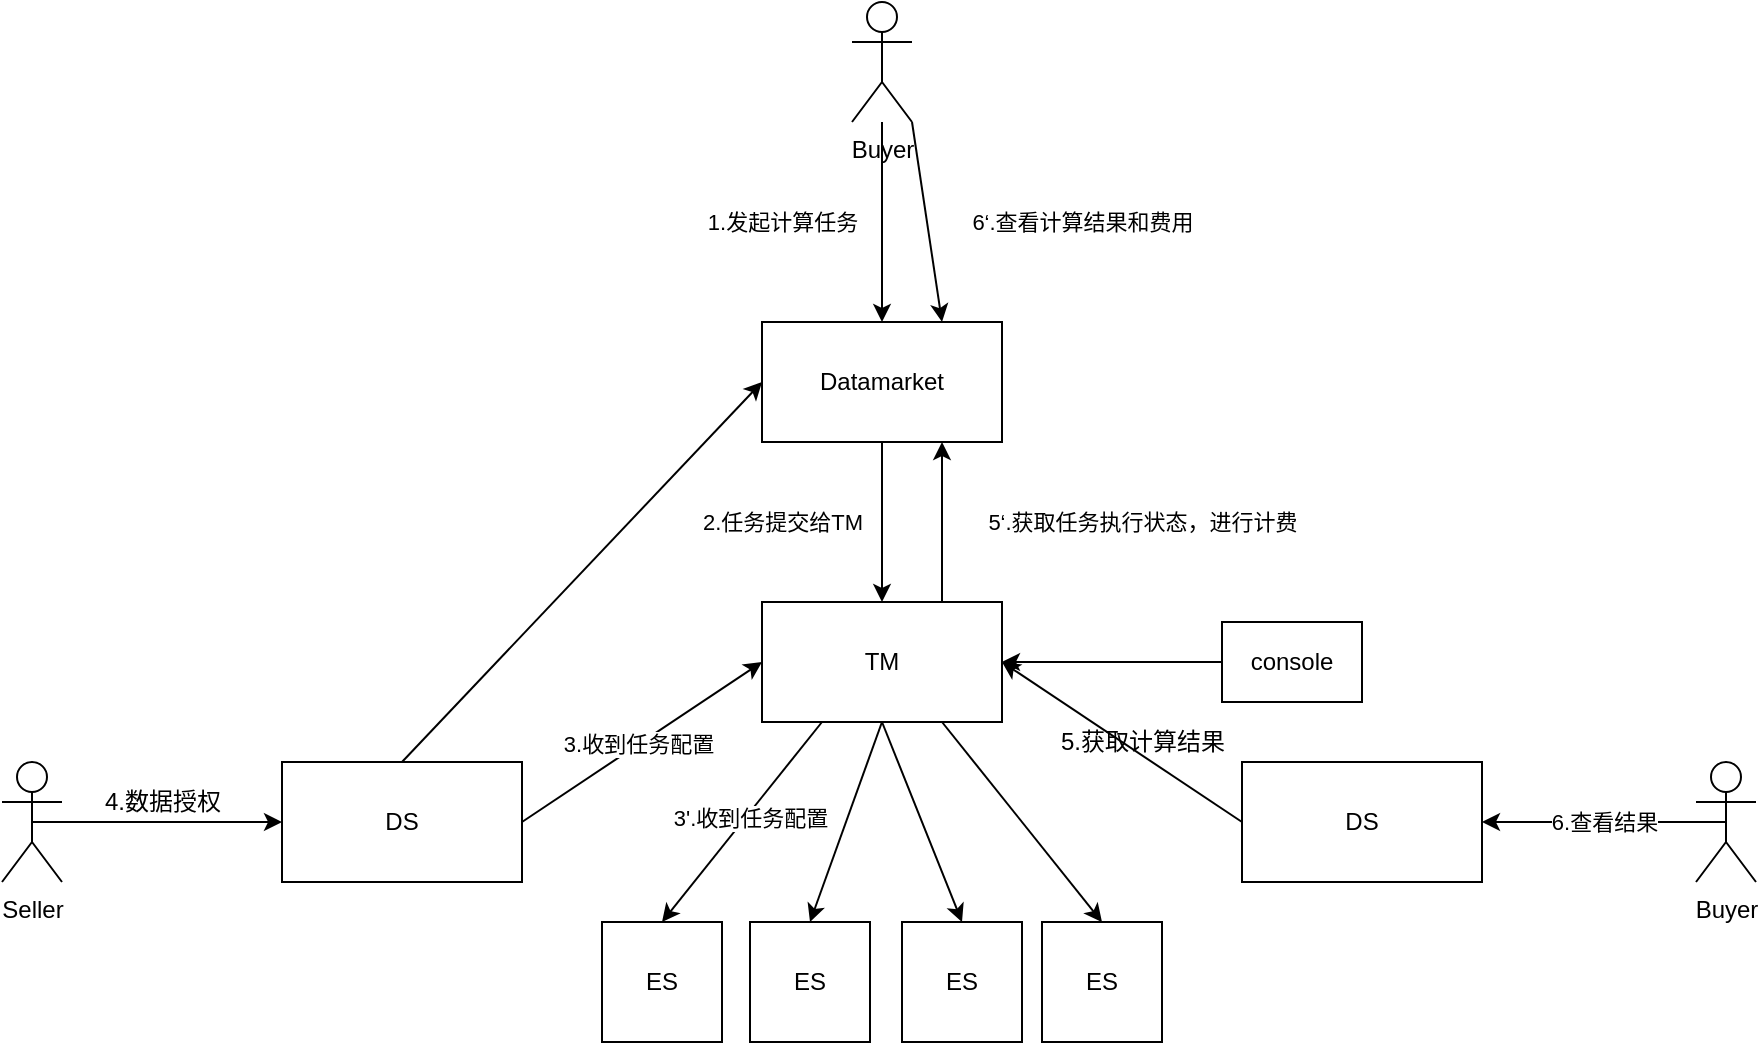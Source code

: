 <mxfile version="12.9.11" type="github">
  <diagram id="OBpz-HxGuRN2mtiWmTwj" name="Page-1">
    <mxGraphModel dx="2013" dy="1884" grid="1" gridSize="10" guides="1" tooltips="1" connect="1" arrows="1" fold="1" page="1" pageScale="1" pageWidth="827" pageHeight="1169" math="0" shadow="0">
      <root>
        <mxCell id="0" />
        <mxCell id="1" parent="0" />
        <mxCell id="ubIFbfM6RXI0TAhfLppu-1" value="DS" style="rounded=0;whiteSpace=wrap;html=1;" parent="1" vertex="1">
          <mxGeometry x="120" y="320" width="120" height="60" as="geometry" />
        </mxCell>
        <mxCell id="ubIFbfM6RXI0TAhfLppu-2" value="TM" style="rounded=0;whiteSpace=wrap;html=1;" parent="1" vertex="1">
          <mxGeometry x="360" y="240" width="120" height="60" as="geometry" />
        </mxCell>
        <mxCell id="ubIFbfM6RXI0TAhfLppu-3" value="ES" style="rounded=0;whiteSpace=wrap;html=1;" parent="1" vertex="1">
          <mxGeometry x="280" y="400" width="60" height="60" as="geometry" />
        </mxCell>
        <mxCell id="ubIFbfM6RXI0TAhfLppu-4" value="ES" style="rounded=0;whiteSpace=wrap;html=1;" parent="1" vertex="1">
          <mxGeometry x="500" y="400" width="60" height="60" as="geometry" />
        </mxCell>
        <mxCell id="ubIFbfM6RXI0TAhfLppu-5" value="ES" style="rounded=0;whiteSpace=wrap;html=1;" parent="1" vertex="1">
          <mxGeometry x="354" y="400" width="60" height="60" as="geometry" />
        </mxCell>
        <mxCell id="ubIFbfM6RXI0TAhfLppu-6" value="ES" style="rounded=0;whiteSpace=wrap;html=1;" parent="1" vertex="1">
          <mxGeometry x="430" y="400" width="60" height="60" as="geometry" />
        </mxCell>
        <mxCell id="ubIFbfM6RXI0TAhfLppu-7" value="DS" style="rounded=0;whiteSpace=wrap;html=1;" parent="1" vertex="1">
          <mxGeometry x="600" y="320" width="120" height="60" as="geometry" />
        </mxCell>
        <mxCell id="ubIFbfM6RXI0TAhfLppu-8" value="console" style="rounded=0;whiteSpace=wrap;html=1;" parent="1" vertex="1">
          <mxGeometry x="590" y="250" width="70" height="40" as="geometry" />
        </mxCell>
        <mxCell id="ubIFbfM6RXI0TAhfLppu-9" value="Datamarket" style="rounded=0;whiteSpace=wrap;html=1;" parent="1" vertex="1">
          <mxGeometry x="360" y="100" width="120" height="60" as="geometry" />
        </mxCell>
        <mxCell id="ubIFbfM6RXI0TAhfLppu-10" value="" style="endArrow=classic;html=1;exitX=0.5;exitY=0;exitDx=0;exitDy=0;entryX=0;entryY=0.5;entryDx=0;entryDy=0;" parent="1" source="ubIFbfM6RXI0TAhfLppu-1" target="ubIFbfM6RXI0TAhfLppu-9" edge="1">
          <mxGeometry width="50" height="50" relative="1" as="geometry">
            <mxPoint x="360" y="310" as="sourcePoint" />
            <mxPoint x="410" y="260" as="targetPoint" />
          </mxGeometry>
        </mxCell>
        <mxCell id="ubIFbfM6RXI0TAhfLppu-11" value="Seller" style="shape=umlActor;verticalLabelPosition=bottom;labelBackgroundColor=#ffffff;verticalAlign=top;html=1;outlineConnect=0;" parent="1" vertex="1">
          <mxGeometry x="-20" y="320" width="30" height="60" as="geometry" />
        </mxCell>
        <mxCell id="ubIFbfM6RXI0TAhfLppu-12" value="" style="endArrow=classic;html=1;exitX=0.5;exitY=0.5;exitDx=0;exitDy=0;exitPerimeter=0;entryX=0;entryY=0.5;entryDx=0;entryDy=0;" parent="1" source="ubIFbfM6RXI0TAhfLppu-11" target="ubIFbfM6RXI0TAhfLppu-1" edge="1">
          <mxGeometry width="50" height="50" relative="1" as="geometry">
            <mxPoint x="360" y="310" as="sourcePoint" />
            <mxPoint x="410" y="260" as="targetPoint" />
          </mxGeometry>
        </mxCell>
        <mxCell id="ubIFbfM6RXI0TAhfLppu-13" value="4.数据授权" style="text;html=1;align=center;verticalAlign=middle;resizable=0;points=[];autosize=1;" parent="1" vertex="1">
          <mxGeometry x="25" y="330" width="70" height="20" as="geometry" />
        </mxCell>
        <mxCell id="ubIFbfM6RXI0TAhfLppu-15" value="" style="endArrow=classic;html=1;entryX=0.5;entryY=0;entryDx=0;entryDy=0;exitX=0.25;exitY=1;exitDx=0;exitDy=0;" parent="1" source="ubIFbfM6RXI0TAhfLppu-2" target="ubIFbfM6RXI0TAhfLppu-3" edge="1">
          <mxGeometry width="50" height="50" relative="1" as="geometry">
            <mxPoint x="360" y="300" as="sourcePoint" />
            <mxPoint x="410" y="250" as="targetPoint" />
          </mxGeometry>
        </mxCell>
        <mxCell id="ubIFbfM6RXI0TAhfLppu-34" value="3&#39;.收到任务配置" style="edgeLabel;html=1;align=center;verticalAlign=middle;resizable=0;points=[];" parent="ubIFbfM6RXI0TAhfLppu-15" vertex="1" connectable="0">
          <mxGeometry x="-0.063" y="1" relative="1" as="geometry">
            <mxPoint as="offset" />
          </mxGeometry>
        </mxCell>
        <mxCell id="ubIFbfM6RXI0TAhfLppu-16" value="" style="endArrow=classic;html=1;entryX=0.5;entryY=0;entryDx=0;entryDy=0;exitX=0.75;exitY=1;exitDx=0;exitDy=0;" parent="1" source="ubIFbfM6RXI0TAhfLppu-2" target="ubIFbfM6RXI0TAhfLppu-4" edge="1">
          <mxGeometry width="50" height="50" relative="1" as="geometry">
            <mxPoint x="360" y="300" as="sourcePoint" />
            <mxPoint x="410" y="250" as="targetPoint" />
          </mxGeometry>
        </mxCell>
        <mxCell id="ubIFbfM6RXI0TAhfLppu-17" value="" style="endArrow=classic;html=1;entryX=0.5;entryY=0;entryDx=0;entryDy=0;exitX=0.5;exitY=1;exitDx=0;exitDy=0;" parent="1" source="ubIFbfM6RXI0TAhfLppu-2" target="ubIFbfM6RXI0TAhfLppu-5" edge="1">
          <mxGeometry width="50" height="50" relative="1" as="geometry">
            <mxPoint x="360" y="300" as="sourcePoint" />
            <mxPoint x="410" y="250" as="targetPoint" />
          </mxGeometry>
        </mxCell>
        <mxCell id="ubIFbfM6RXI0TAhfLppu-18" value="" style="endArrow=classic;html=1;entryX=0.5;entryY=0;entryDx=0;entryDy=0;exitX=0.5;exitY=1;exitDx=0;exitDy=0;" parent="1" source="ubIFbfM6RXI0TAhfLppu-2" target="ubIFbfM6RXI0TAhfLppu-6" edge="1">
          <mxGeometry width="50" height="50" relative="1" as="geometry">
            <mxPoint x="360" y="300" as="sourcePoint" />
            <mxPoint x="410" y="250" as="targetPoint" />
          </mxGeometry>
        </mxCell>
        <mxCell id="ubIFbfM6RXI0TAhfLppu-19" value="" style="endArrow=classic;html=1;entryX=1;entryY=0.5;entryDx=0;entryDy=0;exitX=0;exitY=0.5;exitDx=0;exitDy=0;" parent="1" source="ubIFbfM6RXI0TAhfLppu-8" target="ubIFbfM6RXI0TAhfLppu-2" edge="1">
          <mxGeometry width="50" height="50" relative="1" as="geometry">
            <mxPoint x="360" y="300" as="sourcePoint" />
            <mxPoint x="410" y="250" as="targetPoint" />
          </mxGeometry>
        </mxCell>
        <mxCell id="ubIFbfM6RXI0TAhfLppu-20" value="" style="endArrow=classic;html=1;entryX=0.5;entryY=0;entryDx=0;entryDy=0;exitX=0.5;exitY=1;exitDx=0;exitDy=0;" parent="1" source="ubIFbfM6RXI0TAhfLppu-9" target="ubIFbfM6RXI0TAhfLppu-2" edge="1">
          <mxGeometry width="50" height="50" relative="1" as="geometry">
            <mxPoint x="360" y="300" as="sourcePoint" />
            <mxPoint x="410" y="250" as="targetPoint" />
          </mxGeometry>
        </mxCell>
        <mxCell id="ubIFbfM6RXI0TAhfLppu-32" value="2.任务提交给TM" style="edgeLabel;html=1;align=center;verticalAlign=middle;resizable=0;points=[];" parent="ubIFbfM6RXI0TAhfLppu-20" vertex="1" connectable="0">
          <mxGeometry x="-0.125" y="-1" relative="1" as="geometry">
            <mxPoint x="-49" y="5" as="offset" />
          </mxGeometry>
        </mxCell>
        <mxCell id="ubIFbfM6RXI0TAhfLppu-21" value="" style="endArrow=classic;html=1;exitX=1;exitY=0.5;exitDx=0;exitDy=0;entryX=0;entryY=0.5;entryDx=0;entryDy=0;" parent="1" source="ubIFbfM6RXI0TAhfLppu-1" target="ubIFbfM6RXI0TAhfLppu-2" edge="1">
          <mxGeometry width="50" height="50" relative="1" as="geometry">
            <mxPoint x="360" y="300" as="sourcePoint" />
            <mxPoint x="410" y="250" as="targetPoint" />
          </mxGeometry>
        </mxCell>
        <mxCell id="ubIFbfM6RXI0TAhfLppu-33" value="3.收到任务配置" style="edgeLabel;html=1;align=center;verticalAlign=middle;resizable=0;points=[];" parent="ubIFbfM6RXI0TAhfLppu-21" vertex="1" connectable="0">
          <mxGeometry x="-0.032" relative="1" as="geometry">
            <mxPoint as="offset" />
          </mxGeometry>
        </mxCell>
        <mxCell id="ubIFbfM6RXI0TAhfLppu-22" value="" style="endArrow=classic;html=1;exitX=0;exitY=0.5;exitDx=0;exitDy=0;entryX=1;entryY=0.5;entryDx=0;entryDy=0;" parent="1" source="ubIFbfM6RXI0TAhfLppu-7" target="ubIFbfM6RXI0TAhfLppu-2" edge="1">
          <mxGeometry width="50" height="50" relative="1" as="geometry">
            <mxPoint x="360" y="300" as="sourcePoint" />
            <mxPoint x="410" y="250" as="targetPoint" />
          </mxGeometry>
        </mxCell>
        <mxCell id="ubIFbfM6RXI0TAhfLppu-23" value="Buyer" style="shape=umlActor;verticalLabelPosition=bottom;labelBackgroundColor=#ffffff;verticalAlign=top;html=1;outlineConnect=0;" parent="1" vertex="1">
          <mxGeometry x="405" y="-60" width="30" height="60" as="geometry" />
        </mxCell>
        <mxCell id="ubIFbfM6RXI0TAhfLppu-25" value="" style="endArrow=classic;html=1;entryX=0.5;entryY=0;entryDx=0;entryDy=0;" parent="1" source="ubIFbfM6RXI0TAhfLppu-23" target="ubIFbfM6RXI0TAhfLppu-9" edge="1">
          <mxGeometry width="50" height="50" relative="1" as="geometry">
            <mxPoint x="360" y="150" as="sourcePoint" />
            <mxPoint x="410" y="100" as="targetPoint" />
          </mxGeometry>
        </mxCell>
        <mxCell id="ubIFbfM6RXI0TAhfLppu-28" value="1.发起计算任务" style="edgeLabel;html=1;align=center;verticalAlign=middle;resizable=0;points=[];" parent="ubIFbfM6RXI0TAhfLppu-25" vertex="1" connectable="0">
          <mxGeometry x="-0.104" relative="1" as="geometry">
            <mxPoint x="-50" y="5" as="offset" />
          </mxGeometry>
        </mxCell>
        <mxCell id="ubIFbfM6RXI0TAhfLppu-36" value="5‘.获取任务执行状态，进行计费" style="edgeLabel;html=1;align=center;verticalAlign=middle;resizable=0;points=[];" parent="ubIFbfM6RXI0TAhfLppu-25" vertex="1" connectable="0">
          <mxGeometry x="-0.233" y="3" relative="1" as="geometry">
            <mxPoint x="127" y="161.67" as="offset" />
          </mxGeometry>
        </mxCell>
        <mxCell id="ubIFbfM6RXI0TAhfLppu-35" value="5.获取计算结果" style="text;html=1;align=center;verticalAlign=middle;resizable=0;points=[];autosize=1;" parent="1" vertex="1">
          <mxGeometry x="500" y="300" width="100" height="20" as="geometry" />
        </mxCell>
        <mxCell id="ubIFbfM6RXI0TAhfLppu-37" value="" style="endArrow=classic;html=1;entryX=0.75;entryY=1;entryDx=0;entryDy=0;exitX=0.75;exitY=0;exitDx=0;exitDy=0;" parent="1" source="ubIFbfM6RXI0TAhfLppu-2" target="ubIFbfM6RXI0TAhfLppu-9" edge="1">
          <mxGeometry width="50" height="50" relative="1" as="geometry">
            <mxPoint x="380" y="250" as="sourcePoint" />
            <mxPoint x="430" y="200" as="targetPoint" />
          </mxGeometry>
        </mxCell>
        <mxCell id="ubIFbfM6RXI0TAhfLppu-38" value="Buyer" style="shape=umlActor;verticalLabelPosition=bottom;labelBackgroundColor=#ffffff;verticalAlign=top;html=1;outlineConnect=0;" parent="1" vertex="1">
          <mxGeometry x="827" y="320" width="30" height="60" as="geometry" />
        </mxCell>
        <mxCell id="ubIFbfM6RXI0TAhfLppu-39" value="6.查看结果" style="endArrow=classic;html=1;exitX=0.5;exitY=0.5;exitDx=0;exitDy=0;exitPerimeter=0;entryX=1;entryY=0.5;entryDx=0;entryDy=0;" parent="1" source="ubIFbfM6RXI0TAhfLppu-38" target="ubIFbfM6RXI0TAhfLppu-7" edge="1">
          <mxGeometry width="50" height="50" relative="1" as="geometry">
            <mxPoint x="380" y="280" as="sourcePoint" />
            <mxPoint x="430" y="230" as="targetPoint" />
          </mxGeometry>
        </mxCell>
        <mxCell id="ubIFbfM6RXI0TAhfLppu-40" value="6‘.查看计算结果和费用" style="endArrow=classic;html=1;entryX=0.75;entryY=0;entryDx=0;entryDy=0;exitX=1;exitY=1;exitDx=0;exitDy=0;exitPerimeter=0;" parent="1" source="ubIFbfM6RXI0TAhfLppu-23" target="ubIFbfM6RXI0TAhfLppu-9" edge="1">
          <mxGeometry x="0.227" y="77" width="50" height="50" relative="1" as="geometry">
            <mxPoint x="380" y="210" as="sourcePoint" />
            <mxPoint x="430" y="160" as="targetPoint" />
            <Array as="points" />
            <mxPoint as="offset" />
          </mxGeometry>
        </mxCell>
      </root>
    </mxGraphModel>
  </diagram>
</mxfile>
